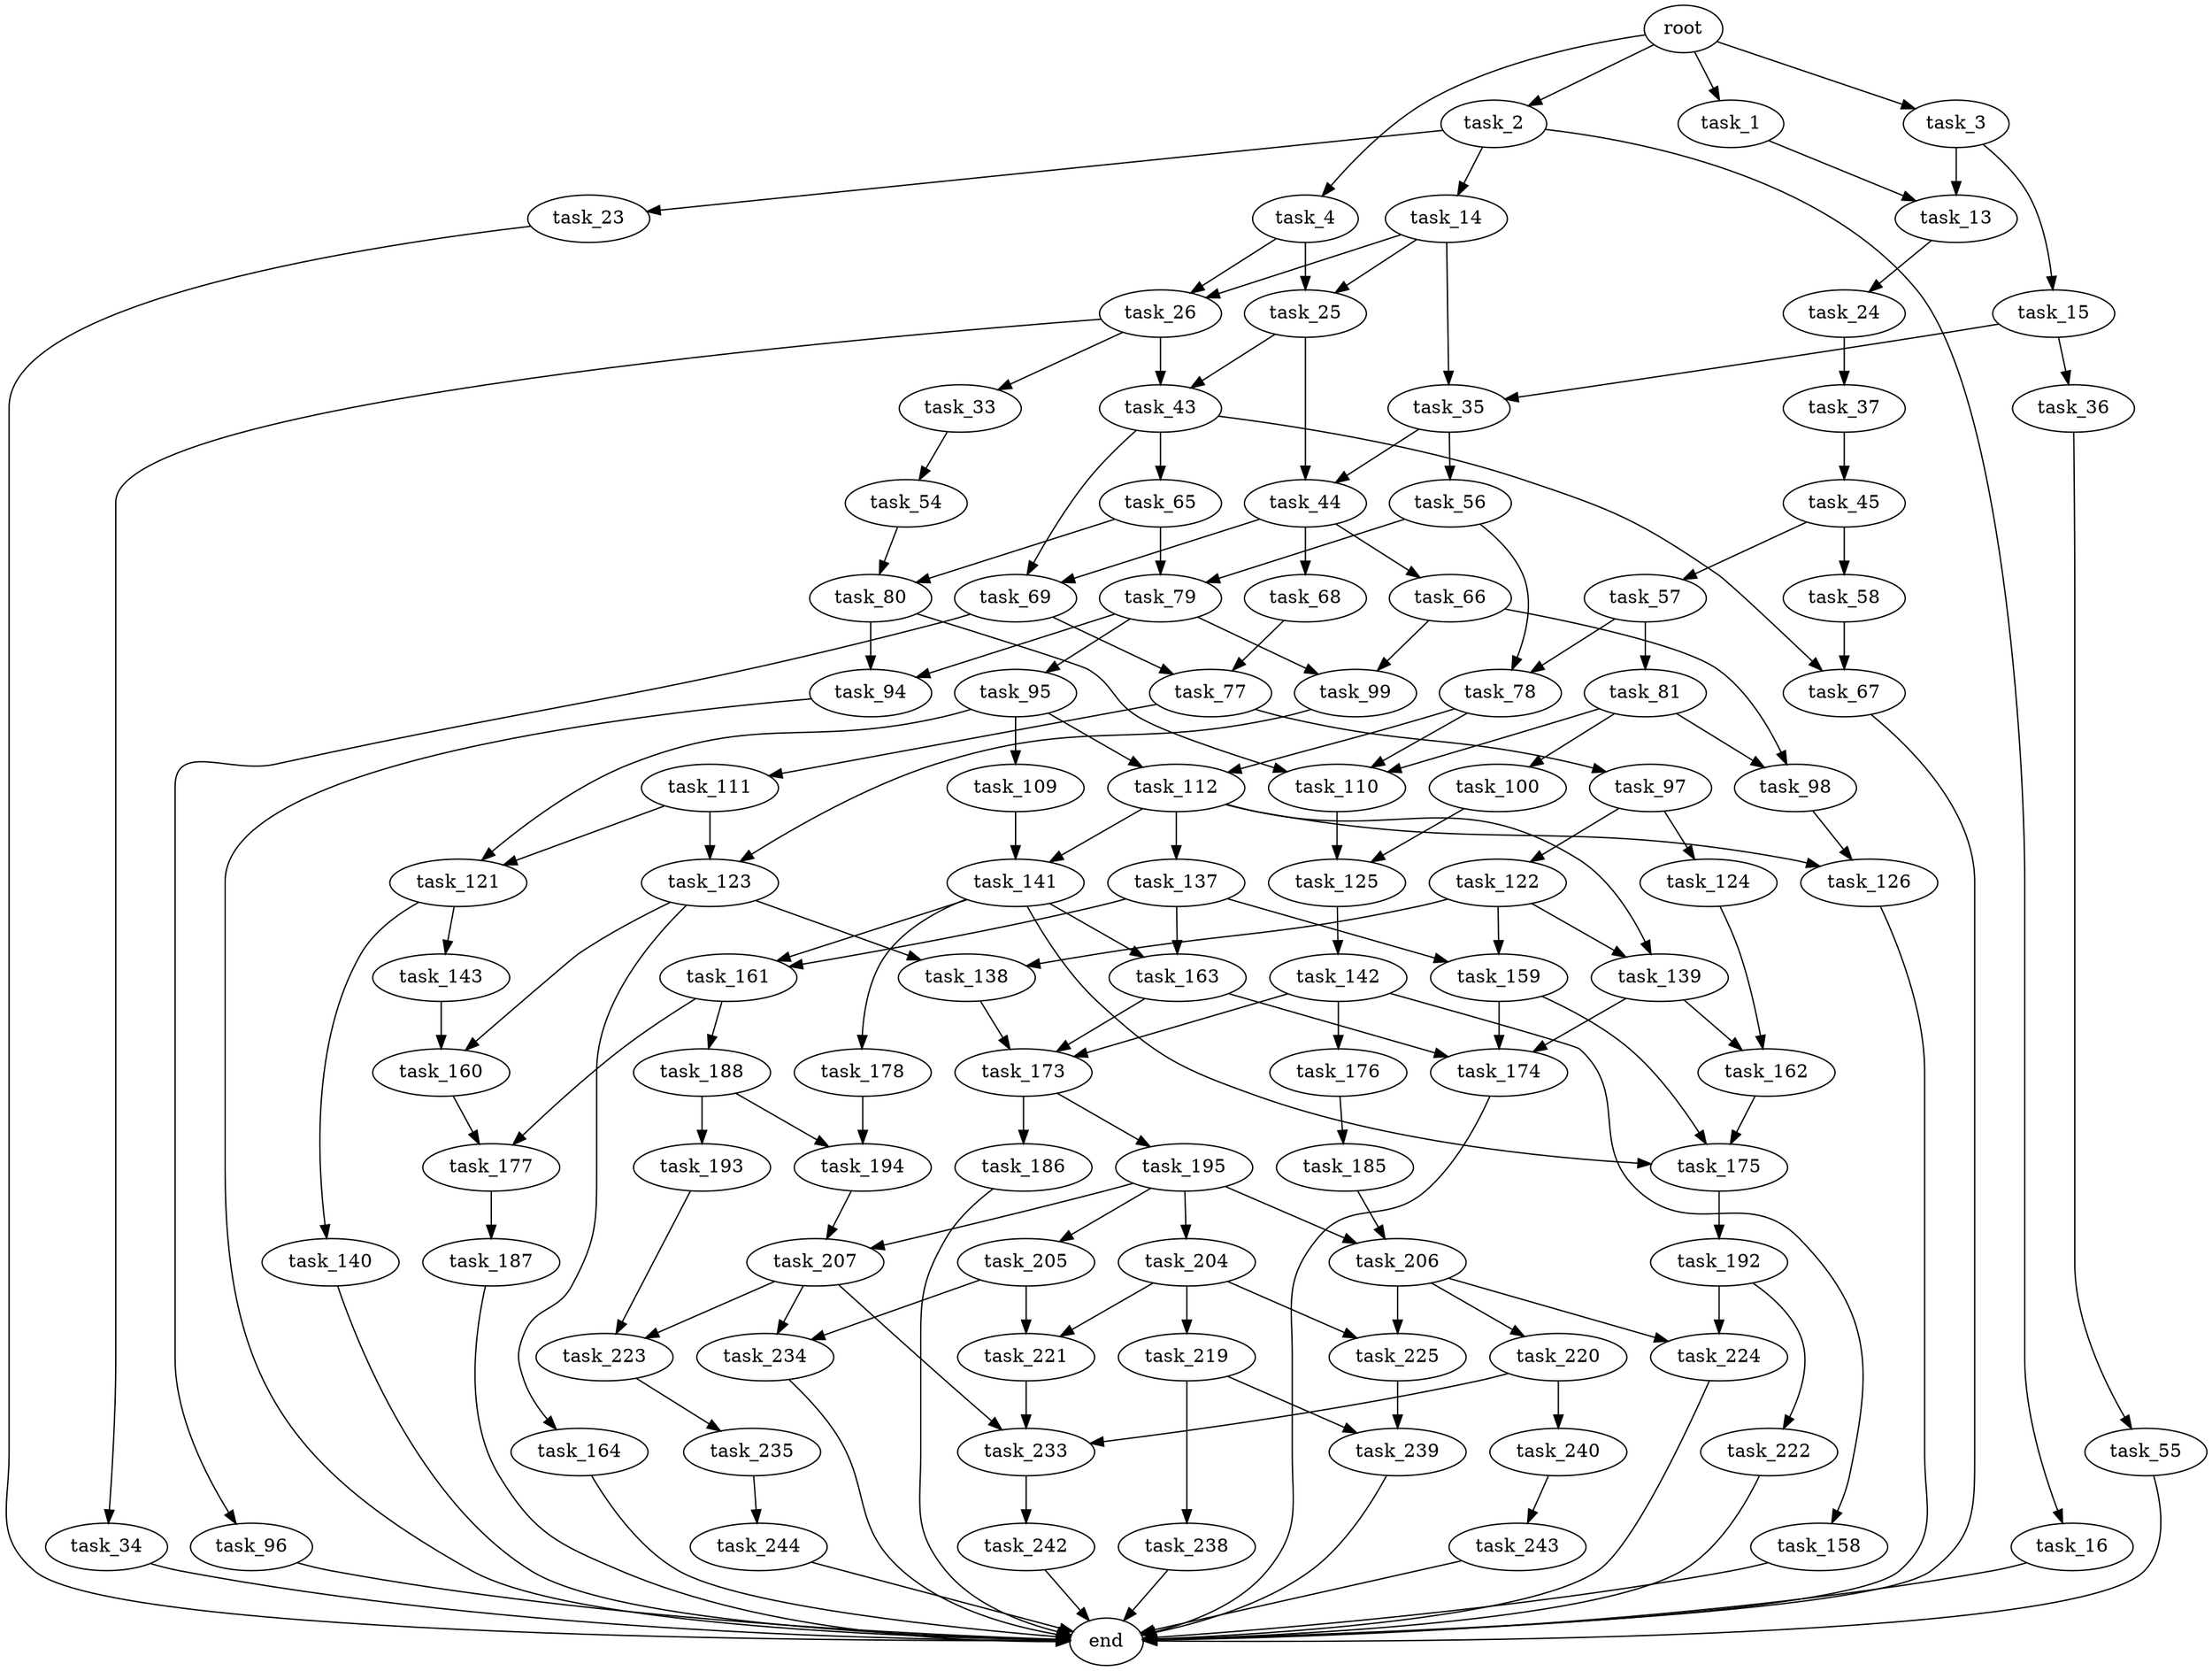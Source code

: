 digraph G {
  root [size="0.000000"];
  task_1 [size="231928233984.000000"];
  task_2 [size="5064806935.000000"];
  task_3 [size="28991029248.000000"];
  task_4 [size="45701175609.000000"];
  task_13 [size="28991029248.000000"];
  task_14 [size="1073741824000.000000"];
  task_16 [size="89114134519.000000"];
  task_23 [size="42048555420.000000"];
  task_15 [size="28991029248.000000"];
  task_25 [size="98638638590.000000"];
  task_26 [size="25286069442.000000"];
  task_24 [size="1215038258.000000"];
  task_35 [size="315848079249.000000"];
  task_36 [size="9731105974.000000"];
  end [size="0.000000"];
  task_37 [size="8402457291.000000"];
  task_43 [size="1073741824000.000000"];
  task_44 [size="8589934592.000000"];
  task_33 [size="782757789696.000000"];
  task_34 [size="231928233984.000000"];
  task_54 [size="134217728000.000000"];
  task_56 [size="7320941972.000000"];
  task_55 [size="11970210778.000000"];
  task_45 [size="506612721745.000000"];
  task_65 [size="39682126538.000000"];
  task_67 [size="356899319267.000000"];
  task_69 [size="28991029248.000000"];
  task_66 [size="134217728000.000000"];
  task_68 [size="685258269800.000000"];
  task_57 [size="1073741824000.000000"];
  task_58 [size="231928233984.000000"];
  task_80 [size="641529396658.000000"];
  task_78 [size="87517308677.000000"];
  task_79 [size="45204328348.000000"];
  task_81 [size="134217728000.000000"];
  task_98 [size="1768395770.000000"];
  task_99 [size="669465409068.000000"];
  task_77 [size="275226182679.000000"];
  task_96 [size="4456641984.000000"];
  task_97 [size="268330059556.000000"];
  task_111 [size="3686375793.000000"];
  task_110 [size="5023882223.000000"];
  task_112 [size="349544521612.000000"];
  task_94 [size="127472099090.000000"];
  task_95 [size="3718905375.000000"];
  task_100 [size="68719476736.000000"];
  task_109 [size="483307051388.000000"];
  task_121 [size="47313422128.000000"];
  task_122 [size="10641560993.000000"];
  task_124 [size="43566416278.000000"];
  task_126 [size="328724392012.000000"];
  task_123 [size="8589934592.000000"];
  task_125 [size="290281870629.000000"];
  task_141 [size="16181693242.000000"];
  task_137 [size="18812356896.000000"];
  task_139 [size="1035974571339.000000"];
  task_140 [size="368293445632.000000"];
  task_143 [size="26055095832.000000"];
  task_138 [size="626693447484.000000"];
  task_159 [size="68719476736.000000"];
  task_160 [size="28991029248.000000"];
  task_164 [size="5881077258.000000"];
  task_162 [size="368293445632.000000"];
  task_142 [size="1411897212790.000000"];
  task_161 [size="21160482420.000000"];
  task_163 [size="134217728000.000000"];
  task_173 [size="368293445632.000000"];
  task_174 [size="256616562842.000000"];
  task_175 [size="1073741824000.000000"];
  task_178 [size="5856786909.000000"];
  task_158 [size="8589934592.000000"];
  task_176 [size="7412565666.000000"];
  task_177 [size="231928233984.000000"];
  task_188 [size="8255686050.000000"];
  task_186 [size="134217728000.000000"];
  task_195 [size="8589934592.000000"];
  task_192 [size="77051264143.000000"];
  task_185 [size="209343110255.000000"];
  task_187 [size="26684650131.000000"];
  task_194 [size="1034275830529.000000"];
  task_206 [size="4561149555.000000"];
  task_193 [size="11959255833.000000"];
  task_222 [size="42663094716.000000"];
  task_224 [size="258823480544.000000"];
  task_223 [size="20651215316.000000"];
  task_207 [size="11734101248.000000"];
  task_204 [size="167048614281.000000"];
  task_205 [size="307009766076.000000"];
  task_219 [size="2481168198.000000"];
  task_221 [size="6878020574.000000"];
  task_225 [size="6191158044.000000"];
  task_234 [size="20440072338.000000"];
  task_220 [size="782757789696.000000"];
  task_233 [size="97052351092.000000"];
  task_238 [size="8589934592.000000"];
  task_239 [size="5551834107.000000"];
  task_240 [size="368293445632.000000"];
  task_235 [size="1073741824000.000000"];
  task_242 [size="6324871489.000000"];
  task_244 [size="7755093856.000000"];
  task_243 [size="549755813888.000000"];

  root -> task_1 [size="1.000000"];
  root -> task_2 [size="1.000000"];
  root -> task_3 [size="1.000000"];
  root -> task_4 [size="1.000000"];
  task_1 -> task_13 [size="301989888.000000"];
  task_2 -> task_14 [size="411041792.000000"];
  task_2 -> task_16 [size="411041792.000000"];
  task_2 -> task_23 [size="411041792.000000"];
  task_3 -> task_13 [size="75497472.000000"];
  task_3 -> task_15 [size="75497472.000000"];
  task_4 -> task_25 [size="838860800.000000"];
  task_4 -> task_26 [size="838860800.000000"];
  task_13 -> task_24 [size="75497472.000000"];
  task_14 -> task_25 [size="838860800.000000"];
  task_14 -> task_26 [size="838860800.000000"];
  task_14 -> task_35 [size="838860800.000000"];
  task_16 -> end [size="1.000000"];
  task_23 -> end [size="1.000000"];
  task_15 -> task_35 [size="75497472.000000"];
  task_15 -> task_36 [size="75497472.000000"];
  task_25 -> task_43 [size="75497472.000000"];
  task_25 -> task_44 [size="75497472.000000"];
  task_26 -> task_33 [size="411041792.000000"];
  task_26 -> task_34 [size="411041792.000000"];
  task_26 -> task_43 [size="411041792.000000"];
  task_24 -> task_37 [size="33554432.000000"];
  task_35 -> task_44 [size="411041792.000000"];
  task_35 -> task_56 [size="411041792.000000"];
  task_36 -> task_55 [size="209715200.000000"];
  task_37 -> task_45 [size="838860800.000000"];
  task_43 -> task_65 [size="838860800.000000"];
  task_43 -> task_67 [size="838860800.000000"];
  task_43 -> task_69 [size="838860800.000000"];
  task_44 -> task_66 [size="33554432.000000"];
  task_44 -> task_68 [size="33554432.000000"];
  task_44 -> task_69 [size="33554432.000000"];
  task_33 -> task_54 [size="679477248.000000"];
  task_34 -> end [size="1.000000"];
  task_54 -> task_80 [size="209715200.000000"];
  task_56 -> task_78 [size="134217728.000000"];
  task_56 -> task_79 [size="134217728.000000"];
  task_55 -> end [size="1.000000"];
  task_45 -> task_57 [size="838860800.000000"];
  task_45 -> task_58 [size="838860800.000000"];
  task_65 -> task_79 [size="838860800.000000"];
  task_65 -> task_80 [size="838860800.000000"];
  task_67 -> end [size="1.000000"];
  task_69 -> task_77 [size="75497472.000000"];
  task_69 -> task_96 [size="75497472.000000"];
  task_66 -> task_98 [size="209715200.000000"];
  task_66 -> task_99 [size="209715200.000000"];
  task_68 -> task_77 [size="536870912.000000"];
  task_57 -> task_78 [size="838860800.000000"];
  task_57 -> task_81 [size="838860800.000000"];
  task_58 -> task_67 [size="301989888.000000"];
  task_80 -> task_94 [size="411041792.000000"];
  task_80 -> task_110 [size="411041792.000000"];
  task_78 -> task_110 [size="209715200.000000"];
  task_78 -> task_112 [size="209715200.000000"];
  task_79 -> task_94 [size="33554432.000000"];
  task_79 -> task_95 [size="33554432.000000"];
  task_79 -> task_99 [size="33554432.000000"];
  task_81 -> task_98 [size="209715200.000000"];
  task_81 -> task_100 [size="209715200.000000"];
  task_81 -> task_110 [size="209715200.000000"];
  task_98 -> task_126 [size="134217728.000000"];
  task_99 -> task_123 [size="411041792.000000"];
  task_77 -> task_97 [size="209715200.000000"];
  task_77 -> task_111 [size="209715200.000000"];
  task_96 -> end [size="1.000000"];
  task_97 -> task_122 [size="209715200.000000"];
  task_97 -> task_124 [size="209715200.000000"];
  task_111 -> task_121 [size="75497472.000000"];
  task_111 -> task_123 [size="75497472.000000"];
  task_110 -> task_125 [size="209715200.000000"];
  task_112 -> task_126 [size="536870912.000000"];
  task_112 -> task_137 [size="536870912.000000"];
  task_112 -> task_139 [size="536870912.000000"];
  task_112 -> task_141 [size="536870912.000000"];
  task_94 -> end [size="1.000000"];
  task_95 -> task_109 [size="75497472.000000"];
  task_95 -> task_112 [size="75497472.000000"];
  task_95 -> task_121 [size="75497472.000000"];
  task_100 -> task_125 [size="134217728.000000"];
  task_109 -> task_141 [size="301989888.000000"];
  task_121 -> task_140 [size="838860800.000000"];
  task_121 -> task_143 [size="838860800.000000"];
  task_122 -> task_138 [size="33554432.000000"];
  task_122 -> task_139 [size="33554432.000000"];
  task_122 -> task_159 [size="33554432.000000"];
  task_124 -> task_162 [size="838860800.000000"];
  task_126 -> end [size="1.000000"];
  task_123 -> task_138 [size="33554432.000000"];
  task_123 -> task_160 [size="33554432.000000"];
  task_123 -> task_164 [size="33554432.000000"];
  task_125 -> task_142 [size="679477248.000000"];
  task_141 -> task_161 [size="411041792.000000"];
  task_141 -> task_163 [size="411041792.000000"];
  task_141 -> task_175 [size="411041792.000000"];
  task_141 -> task_178 [size="411041792.000000"];
  task_137 -> task_159 [size="536870912.000000"];
  task_137 -> task_161 [size="536870912.000000"];
  task_137 -> task_163 [size="536870912.000000"];
  task_139 -> task_162 [size="679477248.000000"];
  task_139 -> task_174 [size="679477248.000000"];
  task_140 -> end [size="1.000000"];
  task_143 -> task_160 [size="134217728.000000"];
  task_138 -> task_173 [size="536870912.000000"];
  task_159 -> task_174 [size="134217728.000000"];
  task_159 -> task_175 [size="134217728.000000"];
  task_160 -> task_177 [size="75497472.000000"];
  task_164 -> end [size="1.000000"];
  task_162 -> task_175 [size="411041792.000000"];
  task_142 -> task_158 [size="838860800.000000"];
  task_142 -> task_173 [size="838860800.000000"];
  task_142 -> task_176 [size="838860800.000000"];
  task_161 -> task_177 [size="411041792.000000"];
  task_161 -> task_188 [size="411041792.000000"];
  task_163 -> task_173 [size="209715200.000000"];
  task_163 -> task_174 [size="209715200.000000"];
  task_173 -> task_186 [size="411041792.000000"];
  task_173 -> task_195 [size="411041792.000000"];
  task_174 -> end [size="1.000000"];
  task_175 -> task_192 [size="838860800.000000"];
  task_178 -> task_194 [size="134217728.000000"];
  task_158 -> end [size="1.000000"];
  task_176 -> task_185 [size="33554432.000000"];
  task_177 -> task_187 [size="301989888.000000"];
  task_188 -> task_193 [size="411041792.000000"];
  task_188 -> task_194 [size="411041792.000000"];
  task_186 -> end [size="1.000000"];
  task_195 -> task_204 [size="33554432.000000"];
  task_195 -> task_205 [size="33554432.000000"];
  task_195 -> task_206 [size="33554432.000000"];
  task_195 -> task_207 [size="33554432.000000"];
  task_192 -> task_222 [size="301989888.000000"];
  task_192 -> task_224 [size="301989888.000000"];
  task_185 -> task_206 [size="679477248.000000"];
  task_187 -> end [size="1.000000"];
  task_194 -> task_207 [size="679477248.000000"];
  task_206 -> task_220 [size="75497472.000000"];
  task_206 -> task_224 [size="75497472.000000"];
  task_206 -> task_225 [size="75497472.000000"];
  task_193 -> task_223 [size="33554432.000000"];
  task_222 -> end [size="1.000000"];
  task_224 -> end [size="1.000000"];
  task_223 -> task_235 [size="536870912.000000"];
  task_207 -> task_223 [size="209715200.000000"];
  task_207 -> task_233 [size="209715200.000000"];
  task_207 -> task_234 [size="209715200.000000"];
  task_204 -> task_219 [size="209715200.000000"];
  task_204 -> task_221 [size="209715200.000000"];
  task_204 -> task_225 [size="209715200.000000"];
  task_205 -> task_221 [size="536870912.000000"];
  task_205 -> task_234 [size="536870912.000000"];
  task_219 -> task_238 [size="75497472.000000"];
  task_219 -> task_239 [size="75497472.000000"];
  task_221 -> task_233 [size="134217728.000000"];
  task_225 -> task_239 [size="301989888.000000"];
  task_234 -> end [size="1.000000"];
  task_220 -> task_233 [size="679477248.000000"];
  task_220 -> task_240 [size="679477248.000000"];
  task_233 -> task_242 [size="301989888.000000"];
  task_238 -> end [size="1.000000"];
  task_239 -> end [size="1.000000"];
  task_240 -> task_243 [size="411041792.000000"];
  task_235 -> task_244 [size="838860800.000000"];
  task_242 -> end [size="1.000000"];
  task_244 -> end [size="1.000000"];
  task_243 -> end [size="1.000000"];
}
